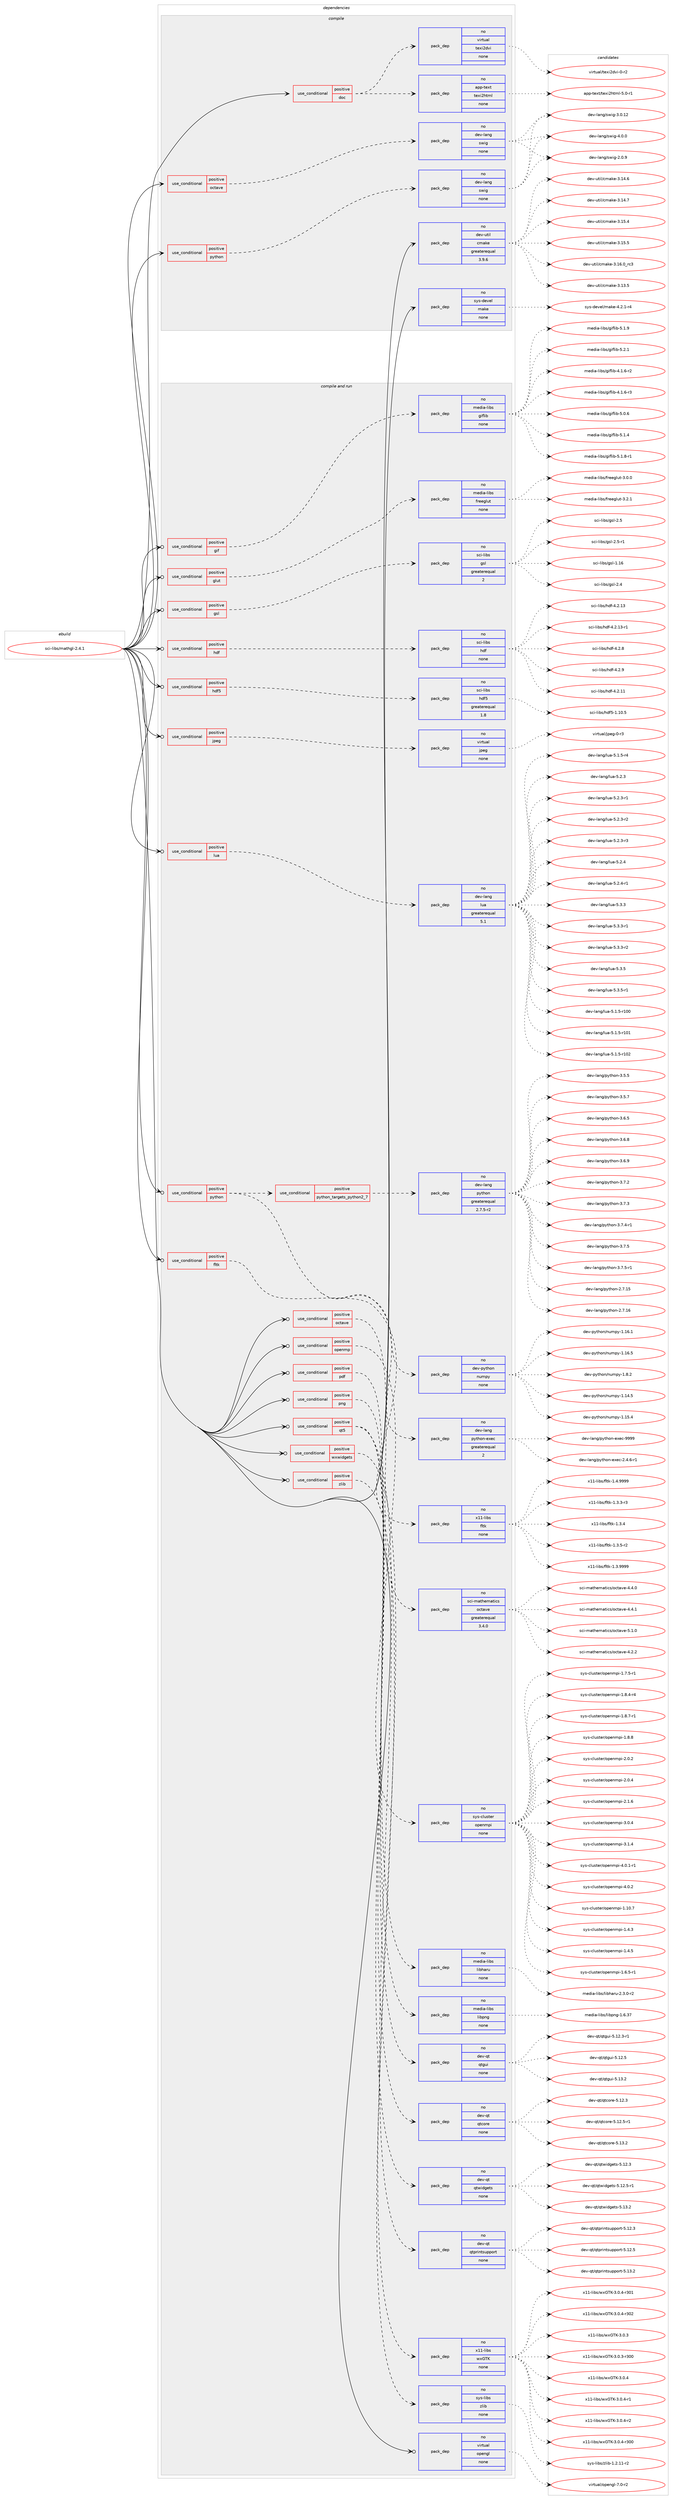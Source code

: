 digraph prolog {

# *************
# Graph options
# *************

newrank=true;
concentrate=true;
compound=true;
graph [rankdir=LR,fontname=Helvetica,fontsize=10,ranksep=1.5];#, ranksep=2.5, nodesep=0.2];
edge  [arrowhead=vee];
node  [fontname=Helvetica,fontsize=10];

# **********
# The ebuild
# **********

subgraph cluster_leftcol {
color=gray;
rank=same;
label=<<i>ebuild</i>>;
id [label="sci-libs/mathgl-2.4.1", color=red, width=4, href="../sci-libs/mathgl-2.4.1.svg"];
}

# ****************
# The dependencies
# ****************

subgraph cluster_midcol {
color=gray;
label=<<i>dependencies</i>>;
subgraph cluster_compile {
fillcolor="#eeeeee";
style=filled;
label=<<i>compile</i>>;
subgraph cond208447 {
dependency858446 [label=<<TABLE BORDER="0" CELLBORDER="1" CELLSPACING="0" CELLPADDING="4"><TR><TD ROWSPAN="3" CELLPADDING="10">use_conditional</TD></TR><TR><TD>positive</TD></TR><TR><TD>doc</TD></TR></TABLE>>, shape=none, color=red];
subgraph pack634822 {
dependency858447 [label=<<TABLE BORDER="0" CELLBORDER="1" CELLSPACING="0" CELLPADDING="4" WIDTH="220"><TR><TD ROWSPAN="6" CELLPADDING="30">pack_dep</TD></TR><TR><TD WIDTH="110">no</TD></TR><TR><TD>app-text</TD></TR><TR><TD>texi2html</TD></TR><TR><TD>none</TD></TR><TR><TD></TD></TR></TABLE>>, shape=none, color=blue];
}
dependency858446:e -> dependency858447:w [weight=20,style="dashed",arrowhead="vee"];
subgraph pack634823 {
dependency858448 [label=<<TABLE BORDER="0" CELLBORDER="1" CELLSPACING="0" CELLPADDING="4" WIDTH="220"><TR><TD ROWSPAN="6" CELLPADDING="30">pack_dep</TD></TR><TR><TD WIDTH="110">no</TD></TR><TR><TD>virtual</TD></TR><TR><TD>texi2dvi</TD></TR><TR><TD>none</TD></TR><TR><TD></TD></TR></TABLE>>, shape=none, color=blue];
}
dependency858446:e -> dependency858448:w [weight=20,style="dashed",arrowhead="vee"];
}
id:e -> dependency858446:w [weight=20,style="solid",arrowhead="vee"];
subgraph cond208448 {
dependency858449 [label=<<TABLE BORDER="0" CELLBORDER="1" CELLSPACING="0" CELLPADDING="4"><TR><TD ROWSPAN="3" CELLPADDING="10">use_conditional</TD></TR><TR><TD>positive</TD></TR><TR><TD>octave</TD></TR></TABLE>>, shape=none, color=red];
subgraph pack634824 {
dependency858450 [label=<<TABLE BORDER="0" CELLBORDER="1" CELLSPACING="0" CELLPADDING="4" WIDTH="220"><TR><TD ROWSPAN="6" CELLPADDING="30">pack_dep</TD></TR><TR><TD WIDTH="110">no</TD></TR><TR><TD>dev-lang</TD></TR><TR><TD>swig</TD></TR><TR><TD>none</TD></TR><TR><TD></TD></TR></TABLE>>, shape=none, color=blue];
}
dependency858449:e -> dependency858450:w [weight=20,style="dashed",arrowhead="vee"];
}
id:e -> dependency858449:w [weight=20,style="solid",arrowhead="vee"];
subgraph cond208449 {
dependency858451 [label=<<TABLE BORDER="0" CELLBORDER="1" CELLSPACING="0" CELLPADDING="4"><TR><TD ROWSPAN="3" CELLPADDING="10">use_conditional</TD></TR><TR><TD>positive</TD></TR><TR><TD>python</TD></TR></TABLE>>, shape=none, color=red];
subgraph pack634825 {
dependency858452 [label=<<TABLE BORDER="0" CELLBORDER="1" CELLSPACING="0" CELLPADDING="4" WIDTH="220"><TR><TD ROWSPAN="6" CELLPADDING="30">pack_dep</TD></TR><TR><TD WIDTH="110">no</TD></TR><TR><TD>dev-lang</TD></TR><TR><TD>swig</TD></TR><TR><TD>none</TD></TR><TR><TD></TD></TR></TABLE>>, shape=none, color=blue];
}
dependency858451:e -> dependency858452:w [weight=20,style="dashed",arrowhead="vee"];
}
id:e -> dependency858451:w [weight=20,style="solid",arrowhead="vee"];
subgraph pack634826 {
dependency858453 [label=<<TABLE BORDER="0" CELLBORDER="1" CELLSPACING="0" CELLPADDING="4" WIDTH="220"><TR><TD ROWSPAN="6" CELLPADDING="30">pack_dep</TD></TR><TR><TD WIDTH="110">no</TD></TR><TR><TD>dev-util</TD></TR><TR><TD>cmake</TD></TR><TR><TD>greaterequal</TD></TR><TR><TD>3.9.6</TD></TR></TABLE>>, shape=none, color=blue];
}
id:e -> dependency858453:w [weight=20,style="solid",arrowhead="vee"];
subgraph pack634827 {
dependency858454 [label=<<TABLE BORDER="0" CELLBORDER="1" CELLSPACING="0" CELLPADDING="4" WIDTH="220"><TR><TD ROWSPAN="6" CELLPADDING="30">pack_dep</TD></TR><TR><TD WIDTH="110">no</TD></TR><TR><TD>sys-devel</TD></TR><TR><TD>make</TD></TR><TR><TD>none</TD></TR><TR><TD></TD></TR></TABLE>>, shape=none, color=blue];
}
id:e -> dependency858454:w [weight=20,style="solid",arrowhead="vee"];
}
subgraph cluster_compileandrun {
fillcolor="#eeeeee";
style=filled;
label=<<i>compile and run</i>>;
subgraph cond208450 {
dependency858455 [label=<<TABLE BORDER="0" CELLBORDER="1" CELLSPACING="0" CELLPADDING="4"><TR><TD ROWSPAN="3" CELLPADDING="10">use_conditional</TD></TR><TR><TD>positive</TD></TR><TR><TD>fltk</TD></TR></TABLE>>, shape=none, color=red];
subgraph pack634828 {
dependency858456 [label=<<TABLE BORDER="0" CELLBORDER="1" CELLSPACING="0" CELLPADDING="4" WIDTH="220"><TR><TD ROWSPAN="6" CELLPADDING="30">pack_dep</TD></TR><TR><TD WIDTH="110">no</TD></TR><TR><TD>x11-libs</TD></TR><TR><TD>fltk</TD></TR><TR><TD>none</TD></TR><TR><TD></TD></TR></TABLE>>, shape=none, color=blue];
}
dependency858455:e -> dependency858456:w [weight=20,style="dashed",arrowhead="vee"];
}
id:e -> dependency858455:w [weight=20,style="solid",arrowhead="odotvee"];
subgraph cond208451 {
dependency858457 [label=<<TABLE BORDER="0" CELLBORDER="1" CELLSPACING="0" CELLPADDING="4"><TR><TD ROWSPAN="3" CELLPADDING="10">use_conditional</TD></TR><TR><TD>positive</TD></TR><TR><TD>gif</TD></TR></TABLE>>, shape=none, color=red];
subgraph pack634829 {
dependency858458 [label=<<TABLE BORDER="0" CELLBORDER="1" CELLSPACING="0" CELLPADDING="4" WIDTH="220"><TR><TD ROWSPAN="6" CELLPADDING="30">pack_dep</TD></TR><TR><TD WIDTH="110">no</TD></TR><TR><TD>media-libs</TD></TR><TR><TD>giflib</TD></TR><TR><TD>none</TD></TR><TR><TD></TD></TR></TABLE>>, shape=none, color=blue];
}
dependency858457:e -> dependency858458:w [weight=20,style="dashed",arrowhead="vee"];
}
id:e -> dependency858457:w [weight=20,style="solid",arrowhead="odotvee"];
subgraph cond208452 {
dependency858459 [label=<<TABLE BORDER="0" CELLBORDER="1" CELLSPACING="0" CELLPADDING="4"><TR><TD ROWSPAN="3" CELLPADDING="10">use_conditional</TD></TR><TR><TD>positive</TD></TR><TR><TD>glut</TD></TR></TABLE>>, shape=none, color=red];
subgraph pack634830 {
dependency858460 [label=<<TABLE BORDER="0" CELLBORDER="1" CELLSPACING="0" CELLPADDING="4" WIDTH="220"><TR><TD ROWSPAN="6" CELLPADDING="30">pack_dep</TD></TR><TR><TD WIDTH="110">no</TD></TR><TR><TD>media-libs</TD></TR><TR><TD>freeglut</TD></TR><TR><TD>none</TD></TR><TR><TD></TD></TR></TABLE>>, shape=none, color=blue];
}
dependency858459:e -> dependency858460:w [weight=20,style="dashed",arrowhead="vee"];
}
id:e -> dependency858459:w [weight=20,style="solid",arrowhead="odotvee"];
subgraph cond208453 {
dependency858461 [label=<<TABLE BORDER="0" CELLBORDER="1" CELLSPACING="0" CELLPADDING="4"><TR><TD ROWSPAN="3" CELLPADDING="10">use_conditional</TD></TR><TR><TD>positive</TD></TR><TR><TD>gsl</TD></TR></TABLE>>, shape=none, color=red];
subgraph pack634831 {
dependency858462 [label=<<TABLE BORDER="0" CELLBORDER="1" CELLSPACING="0" CELLPADDING="4" WIDTH="220"><TR><TD ROWSPAN="6" CELLPADDING="30">pack_dep</TD></TR><TR><TD WIDTH="110">no</TD></TR><TR><TD>sci-libs</TD></TR><TR><TD>gsl</TD></TR><TR><TD>greaterequal</TD></TR><TR><TD>2</TD></TR></TABLE>>, shape=none, color=blue];
}
dependency858461:e -> dependency858462:w [weight=20,style="dashed",arrowhead="vee"];
}
id:e -> dependency858461:w [weight=20,style="solid",arrowhead="odotvee"];
subgraph cond208454 {
dependency858463 [label=<<TABLE BORDER="0" CELLBORDER="1" CELLSPACING="0" CELLPADDING="4"><TR><TD ROWSPAN="3" CELLPADDING="10">use_conditional</TD></TR><TR><TD>positive</TD></TR><TR><TD>hdf</TD></TR></TABLE>>, shape=none, color=red];
subgraph pack634832 {
dependency858464 [label=<<TABLE BORDER="0" CELLBORDER="1" CELLSPACING="0" CELLPADDING="4" WIDTH="220"><TR><TD ROWSPAN="6" CELLPADDING="30">pack_dep</TD></TR><TR><TD WIDTH="110">no</TD></TR><TR><TD>sci-libs</TD></TR><TR><TD>hdf</TD></TR><TR><TD>none</TD></TR><TR><TD></TD></TR></TABLE>>, shape=none, color=blue];
}
dependency858463:e -> dependency858464:w [weight=20,style="dashed",arrowhead="vee"];
}
id:e -> dependency858463:w [weight=20,style="solid",arrowhead="odotvee"];
subgraph cond208455 {
dependency858465 [label=<<TABLE BORDER="0" CELLBORDER="1" CELLSPACING="0" CELLPADDING="4"><TR><TD ROWSPAN="3" CELLPADDING="10">use_conditional</TD></TR><TR><TD>positive</TD></TR><TR><TD>hdf5</TD></TR></TABLE>>, shape=none, color=red];
subgraph pack634833 {
dependency858466 [label=<<TABLE BORDER="0" CELLBORDER="1" CELLSPACING="0" CELLPADDING="4" WIDTH="220"><TR><TD ROWSPAN="6" CELLPADDING="30">pack_dep</TD></TR><TR><TD WIDTH="110">no</TD></TR><TR><TD>sci-libs</TD></TR><TR><TD>hdf5</TD></TR><TR><TD>greaterequal</TD></TR><TR><TD>1.8</TD></TR></TABLE>>, shape=none, color=blue];
}
dependency858465:e -> dependency858466:w [weight=20,style="dashed",arrowhead="vee"];
}
id:e -> dependency858465:w [weight=20,style="solid",arrowhead="odotvee"];
subgraph cond208456 {
dependency858467 [label=<<TABLE BORDER="0" CELLBORDER="1" CELLSPACING="0" CELLPADDING="4"><TR><TD ROWSPAN="3" CELLPADDING="10">use_conditional</TD></TR><TR><TD>positive</TD></TR><TR><TD>jpeg</TD></TR></TABLE>>, shape=none, color=red];
subgraph pack634834 {
dependency858468 [label=<<TABLE BORDER="0" CELLBORDER="1" CELLSPACING="0" CELLPADDING="4" WIDTH="220"><TR><TD ROWSPAN="6" CELLPADDING="30">pack_dep</TD></TR><TR><TD WIDTH="110">no</TD></TR><TR><TD>virtual</TD></TR><TR><TD>jpeg</TD></TR><TR><TD>none</TD></TR><TR><TD></TD></TR></TABLE>>, shape=none, color=blue];
}
dependency858467:e -> dependency858468:w [weight=20,style="dashed",arrowhead="vee"];
}
id:e -> dependency858467:w [weight=20,style="solid",arrowhead="odotvee"];
subgraph cond208457 {
dependency858469 [label=<<TABLE BORDER="0" CELLBORDER="1" CELLSPACING="0" CELLPADDING="4"><TR><TD ROWSPAN="3" CELLPADDING="10">use_conditional</TD></TR><TR><TD>positive</TD></TR><TR><TD>lua</TD></TR></TABLE>>, shape=none, color=red];
subgraph pack634835 {
dependency858470 [label=<<TABLE BORDER="0" CELLBORDER="1" CELLSPACING="0" CELLPADDING="4" WIDTH="220"><TR><TD ROWSPAN="6" CELLPADDING="30">pack_dep</TD></TR><TR><TD WIDTH="110">no</TD></TR><TR><TD>dev-lang</TD></TR><TR><TD>lua</TD></TR><TR><TD>greaterequal</TD></TR><TR><TD>5.1</TD></TR></TABLE>>, shape=none, color=blue];
}
dependency858469:e -> dependency858470:w [weight=20,style="dashed",arrowhead="vee"];
}
id:e -> dependency858469:w [weight=20,style="solid",arrowhead="odotvee"];
subgraph cond208458 {
dependency858471 [label=<<TABLE BORDER="0" CELLBORDER="1" CELLSPACING="0" CELLPADDING="4"><TR><TD ROWSPAN="3" CELLPADDING="10">use_conditional</TD></TR><TR><TD>positive</TD></TR><TR><TD>octave</TD></TR></TABLE>>, shape=none, color=red];
subgraph pack634836 {
dependency858472 [label=<<TABLE BORDER="0" CELLBORDER="1" CELLSPACING="0" CELLPADDING="4" WIDTH="220"><TR><TD ROWSPAN="6" CELLPADDING="30">pack_dep</TD></TR><TR><TD WIDTH="110">no</TD></TR><TR><TD>sci-mathematics</TD></TR><TR><TD>octave</TD></TR><TR><TD>greaterequal</TD></TR><TR><TD>3.4.0</TD></TR></TABLE>>, shape=none, color=blue];
}
dependency858471:e -> dependency858472:w [weight=20,style="dashed",arrowhead="vee"];
}
id:e -> dependency858471:w [weight=20,style="solid",arrowhead="odotvee"];
subgraph cond208459 {
dependency858473 [label=<<TABLE BORDER="0" CELLBORDER="1" CELLSPACING="0" CELLPADDING="4"><TR><TD ROWSPAN="3" CELLPADDING="10">use_conditional</TD></TR><TR><TD>positive</TD></TR><TR><TD>openmp</TD></TR></TABLE>>, shape=none, color=red];
subgraph pack634837 {
dependency858474 [label=<<TABLE BORDER="0" CELLBORDER="1" CELLSPACING="0" CELLPADDING="4" WIDTH="220"><TR><TD ROWSPAN="6" CELLPADDING="30">pack_dep</TD></TR><TR><TD WIDTH="110">no</TD></TR><TR><TD>sys-cluster</TD></TR><TR><TD>openmpi</TD></TR><TR><TD>none</TD></TR><TR><TD></TD></TR></TABLE>>, shape=none, color=blue];
}
dependency858473:e -> dependency858474:w [weight=20,style="dashed",arrowhead="vee"];
}
id:e -> dependency858473:w [weight=20,style="solid",arrowhead="odotvee"];
subgraph cond208460 {
dependency858475 [label=<<TABLE BORDER="0" CELLBORDER="1" CELLSPACING="0" CELLPADDING="4"><TR><TD ROWSPAN="3" CELLPADDING="10">use_conditional</TD></TR><TR><TD>positive</TD></TR><TR><TD>pdf</TD></TR></TABLE>>, shape=none, color=red];
subgraph pack634838 {
dependency858476 [label=<<TABLE BORDER="0" CELLBORDER="1" CELLSPACING="0" CELLPADDING="4" WIDTH="220"><TR><TD ROWSPAN="6" CELLPADDING="30">pack_dep</TD></TR><TR><TD WIDTH="110">no</TD></TR><TR><TD>media-libs</TD></TR><TR><TD>libharu</TD></TR><TR><TD>none</TD></TR><TR><TD></TD></TR></TABLE>>, shape=none, color=blue];
}
dependency858475:e -> dependency858476:w [weight=20,style="dashed",arrowhead="vee"];
}
id:e -> dependency858475:w [weight=20,style="solid",arrowhead="odotvee"];
subgraph cond208461 {
dependency858477 [label=<<TABLE BORDER="0" CELLBORDER="1" CELLSPACING="0" CELLPADDING="4"><TR><TD ROWSPAN="3" CELLPADDING="10">use_conditional</TD></TR><TR><TD>positive</TD></TR><TR><TD>png</TD></TR></TABLE>>, shape=none, color=red];
subgraph pack634839 {
dependency858478 [label=<<TABLE BORDER="0" CELLBORDER="1" CELLSPACING="0" CELLPADDING="4" WIDTH="220"><TR><TD ROWSPAN="6" CELLPADDING="30">pack_dep</TD></TR><TR><TD WIDTH="110">no</TD></TR><TR><TD>media-libs</TD></TR><TR><TD>libpng</TD></TR><TR><TD>none</TD></TR><TR><TD></TD></TR></TABLE>>, shape=none, color=blue];
}
dependency858477:e -> dependency858478:w [weight=20,style="dashed",arrowhead="vee"];
}
id:e -> dependency858477:w [weight=20,style="solid",arrowhead="odotvee"];
subgraph cond208462 {
dependency858479 [label=<<TABLE BORDER="0" CELLBORDER="1" CELLSPACING="0" CELLPADDING="4"><TR><TD ROWSPAN="3" CELLPADDING="10">use_conditional</TD></TR><TR><TD>positive</TD></TR><TR><TD>python</TD></TR></TABLE>>, shape=none, color=red];
subgraph pack634840 {
dependency858480 [label=<<TABLE BORDER="0" CELLBORDER="1" CELLSPACING="0" CELLPADDING="4" WIDTH="220"><TR><TD ROWSPAN="6" CELLPADDING="30">pack_dep</TD></TR><TR><TD WIDTH="110">no</TD></TR><TR><TD>dev-python</TD></TR><TR><TD>numpy</TD></TR><TR><TD>none</TD></TR><TR><TD></TD></TR></TABLE>>, shape=none, color=blue];
}
dependency858479:e -> dependency858480:w [weight=20,style="dashed",arrowhead="vee"];
subgraph cond208463 {
dependency858481 [label=<<TABLE BORDER="0" CELLBORDER="1" CELLSPACING="0" CELLPADDING="4"><TR><TD ROWSPAN="3" CELLPADDING="10">use_conditional</TD></TR><TR><TD>positive</TD></TR><TR><TD>python_targets_python2_7</TD></TR></TABLE>>, shape=none, color=red];
subgraph pack634841 {
dependency858482 [label=<<TABLE BORDER="0" CELLBORDER="1" CELLSPACING="0" CELLPADDING="4" WIDTH="220"><TR><TD ROWSPAN="6" CELLPADDING="30">pack_dep</TD></TR><TR><TD WIDTH="110">no</TD></TR><TR><TD>dev-lang</TD></TR><TR><TD>python</TD></TR><TR><TD>greaterequal</TD></TR><TR><TD>2.7.5-r2</TD></TR></TABLE>>, shape=none, color=blue];
}
dependency858481:e -> dependency858482:w [weight=20,style="dashed",arrowhead="vee"];
}
dependency858479:e -> dependency858481:w [weight=20,style="dashed",arrowhead="vee"];
subgraph pack634842 {
dependency858483 [label=<<TABLE BORDER="0" CELLBORDER="1" CELLSPACING="0" CELLPADDING="4" WIDTH="220"><TR><TD ROWSPAN="6" CELLPADDING="30">pack_dep</TD></TR><TR><TD WIDTH="110">no</TD></TR><TR><TD>dev-lang</TD></TR><TR><TD>python-exec</TD></TR><TR><TD>greaterequal</TD></TR><TR><TD>2</TD></TR></TABLE>>, shape=none, color=blue];
}
dependency858479:e -> dependency858483:w [weight=20,style="dashed",arrowhead="vee"];
}
id:e -> dependency858479:w [weight=20,style="solid",arrowhead="odotvee"];
subgraph cond208464 {
dependency858484 [label=<<TABLE BORDER="0" CELLBORDER="1" CELLSPACING="0" CELLPADDING="4"><TR><TD ROWSPAN="3" CELLPADDING="10">use_conditional</TD></TR><TR><TD>positive</TD></TR><TR><TD>qt5</TD></TR></TABLE>>, shape=none, color=red];
subgraph pack634843 {
dependency858485 [label=<<TABLE BORDER="0" CELLBORDER="1" CELLSPACING="0" CELLPADDING="4" WIDTH="220"><TR><TD ROWSPAN="6" CELLPADDING="30">pack_dep</TD></TR><TR><TD WIDTH="110">no</TD></TR><TR><TD>dev-qt</TD></TR><TR><TD>qtcore</TD></TR><TR><TD>none</TD></TR><TR><TD></TD></TR></TABLE>>, shape=none, color=blue];
}
dependency858484:e -> dependency858485:w [weight=20,style="dashed",arrowhead="vee"];
subgraph pack634844 {
dependency858486 [label=<<TABLE BORDER="0" CELLBORDER="1" CELLSPACING="0" CELLPADDING="4" WIDTH="220"><TR><TD ROWSPAN="6" CELLPADDING="30">pack_dep</TD></TR><TR><TD WIDTH="110">no</TD></TR><TR><TD>dev-qt</TD></TR><TR><TD>qtgui</TD></TR><TR><TD>none</TD></TR><TR><TD></TD></TR></TABLE>>, shape=none, color=blue];
}
dependency858484:e -> dependency858486:w [weight=20,style="dashed",arrowhead="vee"];
subgraph pack634845 {
dependency858487 [label=<<TABLE BORDER="0" CELLBORDER="1" CELLSPACING="0" CELLPADDING="4" WIDTH="220"><TR><TD ROWSPAN="6" CELLPADDING="30">pack_dep</TD></TR><TR><TD WIDTH="110">no</TD></TR><TR><TD>dev-qt</TD></TR><TR><TD>qtprintsupport</TD></TR><TR><TD>none</TD></TR><TR><TD></TD></TR></TABLE>>, shape=none, color=blue];
}
dependency858484:e -> dependency858487:w [weight=20,style="dashed",arrowhead="vee"];
subgraph pack634846 {
dependency858488 [label=<<TABLE BORDER="0" CELLBORDER="1" CELLSPACING="0" CELLPADDING="4" WIDTH="220"><TR><TD ROWSPAN="6" CELLPADDING="30">pack_dep</TD></TR><TR><TD WIDTH="110">no</TD></TR><TR><TD>dev-qt</TD></TR><TR><TD>qtwidgets</TD></TR><TR><TD>none</TD></TR><TR><TD></TD></TR></TABLE>>, shape=none, color=blue];
}
dependency858484:e -> dependency858488:w [weight=20,style="dashed",arrowhead="vee"];
}
id:e -> dependency858484:w [weight=20,style="solid",arrowhead="odotvee"];
subgraph cond208465 {
dependency858489 [label=<<TABLE BORDER="0" CELLBORDER="1" CELLSPACING="0" CELLPADDING="4"><TR><TD ROWSPAN="3" CELLPADDING="10">use_conditional</TD></TR><TR><TD>positive</TD></TR><TR><TD>wxwidgets</TD></TR></TABLE>>, shape=none, color=red];
subgraph pack634847 {
dependency858490 [label=<<TABLE BORDER="0" CELLBORDER="1" CELLSPACING="0" CELLPADDING="4" WIDTH="220"><TR><TD ROWSPAN="6" CELLPADDING="30">pack_dep</TD></TR><TR><TD WIDTH="110">no</TD></TR><TR><TD>x11-libs</TD></TR><TR><TD>wxGTK</TD></TR><TR><TD>none</TD></TR><TR><TD></TD></TR></TABLE>>, shape=none, color=blue];
}
dependency858489:e -> dependency858490:w [weight=20,style="dashed",arrowhead="vee"];
}
id:e -> dependency858489:w [weight=20,style="solid",arrowhead="odotvee"];
subgraph cond208466 {
dependency858491 [label=<<TABLE BORDER="0" CELLBORDER="1" CELLSPACING="0" CELLPADDING="4"><TR><TD ROWSPAN="3" CELLPADDING="10">use_conditional</TD></TR><TR><TD>positive</TD></TR><TR><TD>zlib</TD></TR></TABLE>>, shape=none, color=red];
subgraph pack634848 {
dependency858492 [label=<<TABLE BORDER="0" CELLBORDER="1" CELLSPACING="0" CELLPADDING="4" WIDTH="220"><TR><TD ROWSPAN="6" CELLPADDING="30">pack_dep</TD></TR><TR><TD WIDTH="110">no</TD></TR><TR><TD>sys-libs</TD></TR><TR><TD>zlib</TD></TR><TR><TD>none</TD></TR><TR><TD></TD></TR></TABLE>>, shape=none, color=blue];
}
dependency858491:e -> dependency858492:w [weight=20,style="dashed",arrowhead="vee"];
}
id:e -> dependency858491:w [weight=20,style="solid",arrowhead="odotvee"];
subgraph pack634849 {
dependency858493 [label=<<TABLE BORDER="0" CELLBORDER="1" CELLSPACING="0" CELLPADDING="4" WIDTH="220"><TR><TD ROWSPAN="6" CELLPADDING="30">pack_dep</TD></TR><TR><TD WIDTH="110">no</TD></TR><TR><TD>virtual</TD></TR><TR><TD>opengl</TD></TR><TR><TD>none</TD></TR><TR><TD></TD></TR></TABLE>>, shape=none, color=blue];
}
id:e -> dependency858493:w [weight=20,style="solid",arrowhead="odotvee"];
}
subgraph cluster_run {
fillcolor="#eeeeee";
style=filled;
label=<<i>run</i>>;
}
}

# **************
# The candidates
# **************

subgraph cluster_choices {
rank=same;
color=gray;
label=<<i>candidates</i>>;

subgraph choice634822 {
color=black;
nodesep=1;
choice97112112451161011201164711610112010550104116109108455346484511449 [label="app-text/texi2html-5.0-r1", color=red, width=4,href="../app-text/texi2html-5.0-r1.svg"];
dependency858447:e -> choice97112112451161011201164711610112010550104116109108455346484511449:w [style=dotted,weight="100"];
}
subgraph choice634823 {
color=black;
nodesep=1;
choice11810511411611797108471161011201055010011810545484511450 [label="virtual/texi2dvi-0-r2", color=red, width=4,href="../virtual/texi2dvi-0-r2.svg"];
dependency858448:e -> choice11810511411611797108471161011201055010011810545484511450:w [style=dotted,weight="100"];
}
subgraph choice634824 {
color=black;
nodesep=1;
choice100101118451089711010347115119105103455046484657 [label="dev-lang/swig-2.0.9", color=red, width=4,href="../dev-lang/swig-2.0.9.svg"];
choice10010111845108971101034711511910510345514648464950 [label="dev-lang/swig-3.0.12", color=red, width=4,href="../dev-lang/swig-3.0.12.svg"];
choice100101118451089711010347115119105103455246484648 [label="dev-lang/swig-4.0.0", color=red, width=4,href="../dev-lang/swig-4.0.0.svg"];
dependency858450:e -> choice100101118451089711010347115119105103455046484657:w [style=dotted,weight="100"];
dependency858450:e -> choice10010111845108971101034711511910510345514648464950:w [style=dotted,weight="100"];
dependency858450:e -> choice100101118451089711010347115119105103455246484648:w [style=dotted,weight="100"];
}
subgraph choice634825 {
color=black;
nodesep=1;
choice100101118451089711010347115119105103455046484657 [label="dev-lang/swig-2.0.9", color=red, width=4,href="../dev-lang/swig-2.0.9.svg"];
choice10010111845108971101034711511910510345514648464950 [label="dev-lang/swig-3.0.12", color=red, width=4,href="../dev-lang/swig-3.0.12.svg"];
choice100101118451089711010347115119105103455246484648 [label="dev-lang/swig-4.0.0", color=red, width=4,href="../dev-lang/swig-4.0.0.svg"];
dependency858452:e -> choice100101118451089711010347115119105103455046484657:w [style=dotted,weight="100"];
dependency858452:e -> choice10010111845108971101034711511910510345514648464950:w [style=dotted,weight="100"];
dependency858452:e -> choice100101118451089711010347115119105103455246484648:w [style=dotted,weight="100"];
}
subgraph choice634826 {
color=black;
nodesep=1;
choice1001011184511711610510847991099710710145514649514653 [label="dev-util/cmake-3.13.5", color=red, width=4,href="../dev-util/cmake-3.13.5.svg"];
choice1001011184511711610510847991099710710145514649524654 [label="dev-util/cmake-3.14.6", color=red, width=4,href="../dev-util/cmake-3.14.6.svg"];
choice1001011184511711610510847991099710710145514649524655 [label="dev-util/cmake-3.14.7", color=red, width=4,href="../dev-util/cmake-3.14.7.svg"];
choice1001011184511711610510847991099710710145514649534652 [label="dev-util/cmake-3.15.4", color=red, width=4,href="../dev-util/cmake-3.15.4.svg"];
choice1001011184511711610510847991099710710145514649534653 [label="dev-util/cmake-3.15.5", color=red, width=4,href="../dev-util/cmake-3.15.5.svg"];
choice1001011184511711610510847991099710710145514649544648951149951 [label="dev-util/cmake-3.16.0_rc3", color=red, width=4,href="../dev-util/cmake-3.16.0_rc3.svg"];
dependency858453:e -> choice1001011184511711610510847991099710710145514649514653:w [style=dotted,weight="100"];
dependency858453:e -> choice1001011184511711610510847991099710710145514649524654:w [style=dotted,weight="100"];
dependency858453:e -> choice1001011184511711610510847991099710710145514649524655:w [style=dotted,weight="100"];
dependency858453:e -> choice1001011184511711610510847991099710710145514649534652:w [style=dotted,weight="100"];
dependency858453:e -> choice1001011184511711610510847991099710710145514649534653:w [style=dotted,weight="100"];
dependency858453:e -> choice1001011184511711610510847991099710710145514649544648951149951:w [style=dotted,weight="100"];
}
subgraph choice634827 {
color=black;
nodesep=1;
choice1151211154510010111810110847109971071014552465046494511452 [label="sys-devel/make-4.2.1-r4", color=red, width=4,href="../sys-devel/make-4.2.1-r4.svg"];
dependency858454:e -> choice1151211154510010111810110847109971071014552465046494511452:w [style=dotted,weight="100"];
}
subgraph choice634828 {
color=black;
nodesep=1;
choice12049494510810598115471021081161074549465146514511451 [label="x11-libs/fltk-1.3.3-r3", color=red, width=4,href="../x11-libs/fltk-1.3.3-r3.svg"];
choice1204949451081059811547102108116107454946514652 [label="x11-libs/fltk-1.3.4", color=red, width=4,href="../x11-libs/fltk-1.3.4.svg"];
choice12049494510810598115471021081161074549465146534511450 [label="x11-libs/fltk-1.3.5-r2", color=red, width=4,href="../x11-libs/fltk-1.3.5-r2.svg"];
choice1204949451081059811547102108116107454946514657575757 [label="x11-libs/fltk-1.3.9999", color=red, width=4,href="../x11-libs/fltk-1.3.9999.svg"];
choice1204949451081059811547102108116107454946524657575757 [label="x11-libs/fltk-1.4.9999", color=red, width=4,href="../x11-libs/fltk-1.4.9999.svg"];
dependency858456:e -> choice12049494510810598115471021081161074549465146514511451:w [style=dotted,weight="100"];
dependency858456:e -> choice1204949451081059811547102108116107454946514652:w [style=dotted,weight="100"];
dependency858456:e -> choice12049494510810598115471021081161074549465146534511450:w [style=dotted,weight="100"];
dependency858456:e -> choice1204949451081059811547102108116107454946514657575757:w [style=dotted,weight="100"];
dependency858456:e -> choice1204949451081059811547102108116107454946524657575757:w [style=dotted,weight="100"];
}
subgraph choice634829 {
color=black;
nodesep=1;
choice10910110010597451081059811547103105102108105984552464946544511450 [label="media-libs/giflib-4.1.6-r2", color=red, width=4,href="../media-libs/giflib-4.1.6-r2.svg"];
choice10910110010597451081059811547103105102108105984552464946544511451 [label="media-libs/giflib-4.1.6-r3", color=red, width=4,href="../media-libs/giflib-4.1.6-r3.svg"];
choice1091011001059745108105981154710310510210810598455346484654 [label="media-libs/giflib-5.0.6", color=red, width=4,href="../media-libs/giflib-5.0.6.svg"];
choice1091011001059745108105981154710310510210810598455346494652 [label="media-libs/giflib-5.1.4", color=red, width=4,href="../media-libs/giflib-5.1.4.svg"];
choice10910110010597451081059811547103105102108105984553464946564511449 [label="media-libs/giflib-5.1.8-r1", color=red, width=4,href="../media-libs/giflib-5.1.8-r1.svg"];
choice1091011001059745108105981154710310510210810598455346494657 [label="media-libs/giflib-5.1.9", color=red, width=4,href="../media-libs/giflib-5.1.9.svg"];
choice1091011001059745108105981154710310510210810598455346504649 [label="media-libs/giflib-5.2.1", color=red, width=4,href="../media-libs/giflib-5.2.1.svg"];
dependency858458:e -> choice10910110010597451081059811547103105102108105984552464946544511450:w [style=dotted,weight="100"];
dependency858458:e -> choice10910110010597451081059811547103105102108105984552464946544511451:w [style=dotted,weight="100"];
dependency858458:e -> choice1091011001059745108105981154710310510210810598455346484654:w [style=dotted,weight="100"];
dependency858458:e -> choice1091011001059745108105981154710310510210810598455346494652:w [style=dotted,weight="100"];
dependency858458:e -> choice10910110010597451081059811547103105102108105984553464946564511449:w [style=dotted,weight="100"];
dependency858458:e -> choice1091011001059745108105981154710310510210810598455346494657:w [style=dotted,weight="100"];
dependency858458:e -> choice1091011001059745108105981154710310510210810598455346504649:w [style=dotted,weight="100"];
}
subgraph choice634830 {
color=black;
nodesep=1;
choice10910110010597451081059811547102114101101103108117116455146484648 [label="media-libs/freeglut-3.0.0", color=red, width=4,href="../media-libs/freeglut-3.0.0.svg"];
choice10910110010597451081059811547102114101101103108117116455146504649 [label="media-libs/freeglut-3.2.1", color=red, width=4,href="../media-libs/freeglut-3.2.1.svg"];
dependency858460:e -> choice10910110010597451081059811547102114101101103108117116455146484648:w [style=dotted,weight="100"];
dependency858460:e -> choice10910110010597451081059811547102114101101103108117116455146504649:w [style=dotted,weight="100"];
}
subgraph choice634831 {
color=black;
nodesep=1;
choice115991054510810598115471031151084549464954 [label="sci-libs/gsl-1.16", color=red, width=4,href="../sci-libs/gsl-1.16.svg"];
choice1159910545108105981154710311510845504652 [label="sci-libs/gsl-2.4", color=red, width=4,href="../sci-libs/gsl-2.4.svg"];
choice1159910545108105981154710311510845504653 [label="sci-libs/gsl-2.5", color=red, width=4,href="../sci-libs/gsl-2.5.svg"];
choice11599105451081059811547103115108455046534511449 [label="sci-libs/gsl-2.5-r1", color=red, width=4,href="../sci-libs/gsl-2.5-r1.svg"];
dependency858462:e -> choice115991054510810598115471031151084549464954:w [style=dotted,weight="100"];
dependency858462:e -> choice1159910545108105981154710311510845504652:w [style=dotted,weight="100"];
dependency858462:e -> choice1159910545108105981154710311510845504653:w [style=dotted,weight="100"];
dependency858462:e -> choice11599105451081059811547103115108455046534511449:w [style=dotted,weight="100"];
}
subgraph choice634832 {
color=black;
nodesep=1;
choice1159910545108105981154710410010245524650464949 [label="sci-libs/hdf-4.2.11", color=red, width=4,href="../sci-libs/hdf-4.2.11.svg"];
choice1159910545108105981154710410010245524650464951 [label="sci-libs/hdf-4.2.13", color=red, width=4,href="../sci-libs/hdf-4.2.13.svg"];
choice11599105451081059811547104100102455246504649514511449 [label="sci-libs/hdf-4.2.13-r1", color=red, width=4,href="../sci-libs/hdf-4.2.13-r1.svg"];
choice11599105451081059811547104100102455246504656 [label="sci-libs/hdf-4.2.8", color=red, width=4,href="../sci-libs/hdf-4.2.8.svg"];
choice11599105451081059811547104100102455246504657 [label="sci-libs/hdf-4.2.9", color=red, width=4,href="../sci-libs/hdf-4.2.9.svg"];
dependency858464:e -> choice1159910545108105981154710410010245524650464949:w [style=dotted,weight="100"];
dependency858464:e -> choice1159910545108105981154710410010245524650464951:w [style=dotted,weight="100"];
dependency858464:e -> choice11599105451081059811547104100102455246504649514511449:w [style=dotted,weight="100"];
dependency858464:e -> choice11599105451081059811547104100102455246504656:w [style=dotted,weight="100"];
dependency858464:e -> choice11599105451081059811547104100102455246504657:w [style=dotted,weight="100"];
}
subgraph choice634833 {
color=black;
nodesep=1;
choice115991054510810598115471041001025345494649484653 [label="sci-libs/hdf5-1.10.5", color=red, width=4,href="../sci-libs/hdf5-1.10.5.svg"];
dependency858466:e -> choice115991054510810598115471041001025345494649484653:w [style=dotted,weight="100"];
}
subgraph choice634834 {
color=black;
nodesep=1;
choice118105114116117971084710611210110345484511451 [label="virtual/jpeg-0-r3", color=red, width=4,href="../virtual/jpeg-0-r3.svg"];
dependency858468:e -> choice118105114116117971084710611210110345484511451:w [style=dotted,weight="100"];
}
subgraph choice634835 {
color=black;
nodesep=1;
choice1001011184510897110103471081179745534649465345114494848 [label="dev-lang/lua-5.1.5-r100", color=red, width=4,href="../dev-lang/lua-5.1.5-r100.svg"];
choice1001011184510897110103471081179745534649465345114494849 [label="dev-lang/lua-5.1.5-r101", color=red, width=4,href="../dev-lang/lua-5.1.5-r101.svg"];
choice1001011184510897110103471081179745534649465345114494850 [label="dev-lang/lua-5.1.5-r102", color=red, width=4,href="../dev-lang/lua-5.1.5-r102.svg"];
choice100101118451089711010347108117974553464946534511452 [label="dev-lang/lua-5.1.5-r4", color=red, width=4,href="../dev-lang/lua-5.1.5-r4.svg"];
choice10010111845108971101034710811797455346504651 [label="dev-lang/lua-5.2.3", color=red, width=4,href="../dev-lang/lua-5.2.3.svg"];
choice100101118451089711010347108117974553465046514511449 [label="dev-lang/lua-5.2.3-r1", color=red, width=4,href="../dev-lang/lua-5.2.3-r1.svg"];
choice100101118451089711010347108117974553465046514511450 [label="dev-lang/lua-5.2.3-r2", color=red, width=4,href="../dev-lang/lua-5.2.3-r2.svg"];
choice100101118451089711010347108117974553465046514511451 [label="dev-lang/lua-5.2.3-r3", color=red, width=4,href="../dev-lang/lua-5.2.3-r3.svg"];
choice10010111845108971101034710811797455346504652 [label="dev-lang/lua-5.2.4", color=red, width=4,href="../dev-lang/lua-5.2.4.svg"];
choice100101118451089711010347108117974553465046524511449 [label="dev-lang/lua-5.2.4-r1", color=red, width=4,href="../dev-lang/lua-5.2.4-r1.svg"];
choice10010111845108971101034710811797455346514651 [label="dev-lang/lua-5.3.3", color=red, width=4,href="../dev-lang/lua-5.3.3.svg"];
choice100101118451089711010347108117974553465146514511449 [label="dev-lang/lua-5.3.3-r1", color=red, width=4,href="../dev-lang/lua-5.3.3-r1.svg"];
choice100101118451089711010347108117974553465146514511450 [label="dev-lang/lua-5.3.3-r2", color=red, width=4,href="../dev-lang/lua-5.3.3-r2.svg"];
choice10010111845108971101034710811797455346514653 [label="dev-lang/lua-5.3.5", color=red, width=4,href="../dev-lang/lua-5.3.5.svg"];
choice100101118451089711010347108117974553465146534511449 [label="dev-lang/lua-5.3.5-r1", color=red, width=4,href="../dev-lang/lua-5.3.5-r1.svg"];
dependency858470:e -> choice1001011184510897110103471081179745534649465345114494848:w [style=dotted,weight="100"];
dependency858470:e -> choice1001011184510897110103471081179745534649465345114494849:w [style=dotted,weight="100"];
dependency858470:e -> choice1001011184510897110103471081179745534649465345114494850:w [style=dotted,weight="100"];
dependency858470:e -> choice100101118451089711010347108117974553464946534511452:w [style=dotted,weight="100"];
dependency858470:e -> choice10010111845108971101034710811797455346504651:w [style=dotted,weight="100"];
dependency858470:e -> choice100101118451089711010347108117974553465046514511449:w [style=dotted,weight="100"];
dependency858470:e -> choice100101118451089711010347108117974553465046514511450:w [style=dotted,weight="100"];
dependency858470:e -> choice100101118451089711010347108117974553465046514511451:w [style=dotted,weight="100"];
dependency858470:e -> choice10010111845108971101034710811797455346504652:w [style=dotted,weight="100"];
dependency858470:e -> choice100101118451089711010347108117974553465046524511449:w [style=dotted,weight="100"];
dependency858470:e -> choice10010111845108971101034710811797455346514651:w [style=dotted,weight="100"];
dependency858470:e -> choice100101118451089711010347108117974553465146514511449:w [style=dotted,weight="100"];
dependency858470:e -> choice100101118451089711010347108117974553465146514511450:w [style=dotted,weight="100"];
dependency858470:e -> choice10010111845108971101034710811797455346514653:w [style=dotted,weight="100"];
dependency858470:e -> choice100101118451089711010347108117974553465146534511449:w [style=dotted,weight="100"];
}
subgraph choice634836 {
color=black;
nodesep=1;
choice1159910545109971161041011099711610599115471119911697118101455246504650 [label="sci-mathematics/octave-4.2.2", color=red, width=4,href="../sci-mathematics/octave-4.2.2.svg"];
choice1159910545109971161041011099711610599115471119911697118101455246524648 [label="sci-mathematics/octave-4.4.0", color=red, width=4,href="../sci-mathematics/octave-4.4.0.svg"];
choice1159910545109971161041011099711610599115471119911697118101455246524649 [label="sci-mathematics/octave-4.4.1", color=red, width=4,href="../sci-mathematics/octave-4.4.1.svg"];
choice1159910545109971161041011099711610599115471119911697118101455346494648 [label="sci-mathematics/octave-5.1.0", color=red, width=4,href="../sci-mathematics/octave-5.1.0.svg"];
dependency858472:e -> choice1159910545109971161041011099711610599115471119911697118101455246504650:w [style=dotted,weight="100"];
dependency858472:e -> choice1159910545109971161041011099711610599115471119911697118101455246524648:w [style=dotted,weight="100"];
dependency858472:e -> choice1159910545109971161041011099711610599115471119911697118101455246524649:w [style=dotted,weight="100"];
dependency858472:e -> choice1159910545109971161041011099711610599115471119911697118101455346494648:w [style=dotted,weight="100"];
}
subgraph choice634837 {
color=black;
nodesep=1;
choice11512111545991081171151161011144711111210111010911210545494649484655 [label="sys-cluster/openmpi-1.10.7", color=red, width=4,href="../sys-cluster/openmpi-1.10.7.svg"];
choice115121115459910811711511610111447111112101110109112105454946524651 [label="sys-cluster/openmpi-1.4.3", color=red, width=4,href="../sys-cluster/openmpi-1.4.3.svg"];
choice115121115459910811711511610111447111112101110109112105454946524653 [label="sys-cluster/openmpi-1.4.5", color=red, width=4,href="../sys-cluster/openmpi-1.4.5.svg"];
choice1151211154599108117115116101114471111121011101091121054549465446534511449 [label="sys-cluster/openmpi-1.6.5-r1", color=red, width=4,href="../sys-cluster/openmpi-1.6.5-r1.svg"];
choice1151211154599108117115116101114471111121011101091121054549465546534511449 [label="sys-cluster/openmpi-1.7.5-r1", color=red, width=4,href="../sys-cluster/openmpi-1.7.5-r1.svg"];
choice1151211154599108117115116101114471111121011101091121054549465646524511452 [label="sys-cluster/openmpi-1.8.4-r4", color=red, width=4,href="../sys-cluster/openmpi-1.8.4-r4.svg"];
choice1151211154599108117115116101114471111121011101091121054549465646554511449 [label="sys-cluster/openmpi-1.8.7-r1", color=red, width=4,href="../sys-cluster/openmpi-1.8.7-r1.svg"];
choice115121115459910811711511610111447111112101110109112105454946564656 [label="sys-cluster/openmpi-1.8.8", color=red, width=4,href="../sys-cluster/openmpi-1.8.8.svg"];
choice115121115459910811711511610111447111112101110109112105455046484650 [label="sys-cluster/openmpi-2.0.2", color=red, width=4,href="../sys-cluster/openmpi-2.0.2.svg"];
choice115121115459910811711511610111447111112101110109112105455046484652 [label="sys-cluster/openmpi-2.0.4", color=red, width=4,href="../sys-cluster/openmpi-2.0.4.svg"];
choice115121115459910811711511610111447111112101110109112105455046494654 [label="sys-cluster/openmpi-2.1.6", color=red, width=4,href="../sys-cluster/openmpi-2.1.6.svg"];
choice115121115459910811711511610111447111112101110109112105455146484652 [label="sys-cluster/openmpi-3.0.4", color=red, width=4,href="../sys-cluster/openmpi-3.0.4.svg"];
choice115121115459910811711511610111447111112101110109112105455146494652 [label="sys-cluster/openmpi-3.1.4", color=red, width=4,href="../sys-cluster/openmpi-3.1.4.svg"];
choice1151211154599108117115116101114471111121011101091121054552464846494511449 [label="sys-cluster/openmpi-4.0.1-r1", color=red, width=4,href="../sys-cluster/openmpi-4.0.1-r1.svg"];
choice115121115459910811711511610111447111112101110109112105455246484650 [label="sys-cluster/openmpi-4.0.2", color=red, width=4,href="../sys-cluster/openmpi-4.0.2.svg"];
dependency858474:e -> choice11512111545991081171151161011144711111210111010911210545494649484655:w [style=dotted,weight="100"];
dependency858474:e -> choice115121115459910811711511610111447111112101110109112105454946524651:w [style=dotted,weight="100"];
dependency858474:e -> choice115121115459910811711511610111447111112101110109112105454946524653:w [style=dotted,weight="100"];
dependency858474:e -> choice1151211154599108117115116101114471111121011101091121054549465446534511449:w [style=dotted,weight="100"];
dependency858474:e -> choice1151211154599108117115116101114471111121011101091121054549465546534511449:w [style=dotted,weight="100"];
dependency858474:e -> choice1151211154599108117115116101114471111121011101091121054549465646524511452:w [style=dotted,weight="100"];
dependency858474:e -> choice1151211154599108117115116101114471111121011101091121054549465646554511449:w [style=dotted,weight="100"];
dependency858474:e -> choice115121115459910811711511610111447111112101110109112105454946564656:w [style=dotted,weight="100"];
dependency858474:e -> choice115121115459910811711511610111447111112101110109112105455046484650:w [style=dotted,weight="100"];
dependency858474:e -> choice115121115459910811711511610111447111112101110109112105455046484652:w [style=dotted,weight="100"];
dependency858474:e -> choice115121115459910811711511610111447111112101110109112105455046494654:w [style=dotted,weight="100"];
dependency858474:e -> choice115121115459910811711511610111447111112101110109112105455146484652:w [style=dotted,weight="100"];
dependency858474:e -> choice115121115459910811711511610111447111112101110109112105455146494652:w [style=dotted,weight="100"];
dependency858474:e -> choice1151211154599108117115116101114471111121011101091121054552464846494511449:w [style=dotted,weight="100"];
dependency858474:e -> choice115121115459910811711511610111447111112101110109112105455246484650:w [style=dotted,weight="100"];
}
subgraph choice634838 {
color=black;
nodesep=1;
choice1091011001059745108105981154710810598104971141174550465146484511450 [label="media-libs/libharu-2.3.0-r2", color=red, width=4,href="../media-libs/libharu-2.3.0-r2.svg"];
dependency858476:e -> choice1091011001059745108105981154710810598104971141174550465146484511450:w [style=dotted,weight="100"];
}
subgraph choice634839 {
color=black;
nodesep=1;
choice109101100105974510810598115471081059811211010345494654465155 [label="media-libs/libpng-1.6.37", color=red, width=4,href="../media-libs/libpng-1.6.37.svg"];
dependency858478:e -> choice109101100105974510810598115471081059811211010345494654465155:w [style=dotted,weight="100"];
}
subgraph choice634840 {
color=black;
nodesep=1;
choice100101118451121211161041111104711011710911212145494649524653 [label="dev-python/numpy-1.14.5", color=red, width=4,href="../dev-python/numpy-1.14.5.svg"];
choice100101118451121211161041111104711011710911212145494649534652 [label="dev-python/numpy-1.15.4", color=red, width=4,href="../dev-python/numpy-1.15.4.svg"];
choice100101118451121211161041111104711011710911212145494649544649 [label="dev-python/numpy-1.16.1", color=red, width=4,href="../dev-python/numpy-1.16.1.svg"];
choice100101118451121211161041111104711011710911212145494649544653 [label="dev-python/numpy-1.16.5", color=red, width=4,href="../dev-python/numpy-1.16.5.svg"];
choice1001011184511212111610411111047110117109112121454946564650 [label="dev-python/numpy-1.8.2", color=red, width=4,href="../dev-python/numpy-1.8.2.svg"];
dependency858480:e -> choice100101118451121211161041111104711011710911212145494649524653:w [style=dotted,weight="100"];
dependency858480:e -> choice100101118451121211161041111104711011710911212145494649534652:w [style=dotted,weight="100"];
dependency858480:e -> choice100101118451121211161041111104711011710911212145494649544649:w [style=dotted,weight="100"];
dependency858480:e -> choice100101118451121211161041111104711011710911212145494649544653:w [style=dotted,weight="100"];
dependency858480:e -> choice1001011184511212111610411111047110117109112121454946564650:w [style=dotted,weight="100"];
}
subgraph choice634841 {
color=black;
nodesep=1;
choice10010111845108971101034711212111610411111045504655464953 [label="dev-lang/python-2.7.15", color=red, width=4,href="../dev-lang/python-2.7.15.svg"];
choice10010111845108971101034711212111610411111045504655464954 [label="dev-lang/python-2.7.16", color=red, width=4,href="../dev-lang/python-2.7.16.svg"];
choice100101118451089711010347112121116104111110455146534653 [label="dev-lang/python-3.5.5", color=red, width=4,href="../dev-lang/python-3.5.5.svg"];
choice100101118451089711010347112121116104111110455146534655 [label="dev-lang/python-3.5.7", color=red, width=4,href="../dev-lang/python-3.5.7.svg"];
choice100101118451089711010347112121116104111110455146544653 [label="dev-lang/python-3.6.5", color=red, width=4,href="../dev-lang/python-3.6.5.svg"];
choice100101118451089711010347112121116104111110455146544656 [label="dev-lang/python-3.6.8", color=red, width=4,href="../dev-lang/python-3.6.8.svg"];
choice100101118451089711010347112121116104111110455146544657 [label="dev-lang/python-3.6.9", color=red, width=4,href="../dev-lang/python-3.6.9.svg"];
choice100101118451089711010347112121116104111110455146554650 [label="dev-lang/python-3.7.2", color=red, width=4,href="../dev-lang/python-3.7.2.svg"];
choice100101118451089711010347112121116104111110455146554651 [label="dev-lang/python-3.7.3", color=red, width=4,href="../dev-lang/python-3.7.3.svg"];
choice1001011184510897110103471121211161041111104551465546524511449 [label="dev-lang/python-3.7.4-r1", color=red, width=4,href="../dev-lang/python-3.7.4-r1.svg"];
choice100101118451089711010347112121116104111110455146554653 [label="dev-lang/python-3.7.5", color=red, width=4,href="../dev-lang/python-3.7.5.svg"];
choice1001011184510897110103471121211161041111104551465546534511449 [label="dev-lang/python-3.7.5-r1", color=red, width=4,href="../dev-lang/python-3.7.5-r1.svg"];
dependency858482:e -> choice10010111845108971101034711212111610411111045504655464953:w [style=dotted,weight="100"];
dependency858482:e -> choice10010111845108971101034711212111610411111045504655464954:w [style=dotted,weight="100"];
dependency858482:e -> choice100101118451089711010347112121116104111110455146534653:w [style=dotted,weight="100"];
dependency858482:e -> choice100101118451089711010347112121116104111110455146534655:w [style=dotted,weight="100"];
dependency858482:e -> choice100101118451089711010347112121116104111110455146544653:w [style=dotted,weight="100"];
dependency858482:e -> choice100101118451089711010347112121116104111110455146544656:w [style=dotted,weight="100"];
dependency858482:e -> choice100101118451089711010347112121116104111110455146544657:w [style=dotted,weight="100"];
dependency858482:e -> choice100101118451089711010347112121116104111110455146554650:w [style=dotted,weight="100"];
dependency858482:e -> choice100101118451089711010347112121116104111110455146554651:w [style=dotted,weight="100"];
dependency858482:e -> choice1001011184510897110103471121211161041111104551465546524511449:w [style=dotted,weight="100"];
dependency858482:e -> choice100101118451089711010347112121116104111110455146554653:w [style=dotted,weight="100"];
dependency858482:e -> choice1001011184510897110103471121211161041111104551465546534511449:w [style=dotted,weight="100"];
}
subgraph choice634842 {
color=black;
nodesep=1;
choice10010111845108971101034711212111610411111045101120101994550465246544511449 [label="dev-lang/python-exec-2.4.6-r1", color=red, width=4,href="../dev-lang/python-exec-2.4.6-r1.svg"];
choice10010111845108971101034711212111610411111045101120101994557575757 [label="dev-lang/python-exec-9999", color=red, width=4,href="../dev-lang/python-exec-9999.svg"];
dependency858483:e -> choice10010111845108971101034711212111610411111045101120101994550465246544511449:w [style=dotted,weight="100"];
dependency858483:e -> choice10010111845108971101034711212111610411111045101120101994557575757:w [style=dotted,weight="100"];
}
subgraph choice634843 {
color=black;
nodesep=1;
choice10010111845113116471131169911111410145534649504651 [label="dev-qt/qtcore-5.12.3", color=red, width=4,href="../dev-qt/qtcore-5.12.3.svg"];
choice100101118451131164711311699111114101455346495046534511449 [label="dev-qt/qtcore-5.12.5-r1", color=red, width=4,href="../dev-qt/qtcore-5.12.5-r1.svg"];
choice10010111845113116471131169911111410145534649514650 [label="dev-qt/qtcore-5.13.2", color=red, width=4,href="../dev-qt/qtcore-5.13.2.svg"];
dependency858485:e -> choice10010111845113116471131169911111410145534649504651:w [style=dotted,weight="100"];
dependency858485:e -> choice100101118451131164711311699111114101455346495046534511449:w [style=dotted,weight="100"];
dependency858485:e -> choice10010111845113116471131169911111410145534649514650:w [style=dotted,weight="100"];
}
subgraph choice634844 {
color=black;
nodesep=1;
choice1001011184511311647113116103117105455346495046514511449 [label="dev-qt/qtgui-5.12.3-r1", color=red, width=4,href="../dev-qt/qtgui-5.12.3-r1.svg"];
choice100101118451131164711311610311710545534649504653 [label="dev-qt/qtgui-5.12.5", color=red, width=4,href="../dev-qt/qtgui-5.12.5.svg"];
choice100101118451131164711311610311710545534649514650 [label="dev-qt/qtgui-5.13.2", color=red, width=4,href="../dev-qt/qtgui-5.13.2.svg"];
dependency858486:e -> choice1001011184511311647113116103117105455346495046514511449:w [style=dotted,weight="100"];
dependency858486:e -> choice100101118451131164711311610311710545534649504653:w [style=dotted,weight="100"];
dependency858486:e -> choice100101118451131164711311610311710545534649514650:w [style=dotted,weight="100"];
}
subgraph choice634845 {
color=black;
nodesep=1;
choice100101118451131164711311611211410511011611511711211211111411645534649504651 [label="dev-qt/qtprintsupport-5.12.3", color=red, width=4,href="../dev-qt/qtprintsupport-5.12.3.svg"];
choice100101118451131164711311611211410511011611511711211211111411645534649504653 [label="dev-qt/qtprintsupport-5.12.5", color=red, width=4,href="../dev-qt/qtprintsupport-5.12.5.svg"];
choice100101118451131164711311611211410511011611511711211211111411645534649514650 [label="dev-qt/qtprintsupport-5.13.2", color=red, width=4,href="../dev-qt/qtprintsupport-5.13.2.svg"];
dependency858487:e -> choice100101118451131164711311611211410511011611511711211211111411645534649504651:w [style=dotted,weight="100"];
dependency858487:e -> choice100101118451131164711311611211410511011611511711211211111411645534649504653:w [style=dotted,weight="100"];
dependency858487:e -> choice100101118451131164711311611211410511011611511711211211111411645534649514650:w [style=dotted,weight="100"];
}
subgraph choice634846 {
color=black;
nodesep=1;
choice100101118451131164711311611910510010310111611545534649504651 [label="dev-qt/qtwidgets-5.12.3", color=red, width=4,href="../dev-qt/qtwidgets-5.12.3.svg"];
choice1001011184511311647113116119105100103101116115455346495046534511449 [label="dev-qt/qtwidgets-5.12.5-r1", color=red, width=4,href="../dev-qt/qtwidgets-5.12.5-r1.svg"];
choice100101118451131164711311611910510010310111611545534649514650 [label="dev-qt/qtwidgets-5.13.2", color=red, width=4,href="../dev-qt/qtwidgets-5.13.2.svg"];
dependency858488:e -> choice100101118451131164711311611910510010310111611545534649504651:w [style=dotted,weight="100"];
dependency858488:e -> choice1001011184511311647113116119105100103101116115455346495046534511449:w [style=dotted,weight="100"];
dependency858488:e -> choice100101118451131164711311611910510010310111611545534649514650:w [style=dotted,weight="100"];
}
subgraph choice634847 {
color=black;
nodesep=1;
choice1204949451081059811547119120718475455146484651 [label="x11-libs/wxGTK-3.0.3", color=red, width=4,href="../x11-libs/wxGTK-3.0.3.svg"];
choice120494945108105981154711912071847545514648465145114514848 [label="x11-libs/wxGTK-3.0.3-r300", color=red, width=4,href="../x11-libs/wxGTK-3.0.3-r300.svg"];
choice1204949451081059811547119120718475455146484652 [label="x11-libs/wxGTK-3.0.4", color=red, width=4,href="../x11-libs/wxGTK-3.0.4.svg"];
choice12049494510810598115471191207184754551464846524511449 [label="x11-libs/wxGTK-3.0.4-r1", color=red, width=4,href="../x11-libs/wxGTK-3.0.4-r1.svg"];
choice12049494510810598115471191207184754551464846524511450 [label="x11-libs/wxGTK-3.0.4-r2", color=red, width=4,href="../x11-libs/wxGTK-3.0.4-r2.svg"];
choice120494945108105981154711912071847545514648465245114514848 [label="x11-libs/wxGTK-3.0.4-r300", color=red, width=4,href="../x11-libs/wxGTK-3.0.4-r300.svg"];
choice120494945108105981154711912071847545514648465245114514849 [label="x11-libs/wxGTK-3.0.4-r301", color=red, width=4,href="../x11-libs/wxGTK-3.0.4-r301.svg"];
choice120494945108105981154711912071847545514648465245114514850 [label="x11-libs/wxGTK-3.0.4-r302", color=red, width=4,href="../x11-libs/wxGTK-3.0.4-r302.svg"];
dependency858490:e -> choice1204949451081059811547119120718475455146484651:w [style=dotted,weight="100"];
dependency858490:e -> choice120494945108105981154711912071847545514648465145114514848:w [style=dotted,weight="100"];
dependency858490:e -> choice1204949451081059811547119120718475455146484652:w [style=dotted,weight="100"];
dependency858490:e -> choice12049494510810598115471191207184754551464846524511449:w [style=dotted,weight="100"];
dependency858490:e -> choice12049494510810598115471191207184754551464846524511450:w [style=dotted,weight="100"];
dependency858490:e -> choice120494945108105981154711912071847545514648465245114514848:w [style=dotted,weight="100"];
dependency858490:e -> choice120494945108105981154711912071847545514648465245114514849:w [style=dotted,weight="100"];
dependency858490:e -> choice120494945108105981154711912071847545514648465245114514850:w [style=dotted,weight="100"];
}
subgraph choice634848 {
color=black;
nodesep=1;
choice11512111545108105981154712210810598454946504649494511450 [label="sys-libs/zlib-1.2.11-r2", color=red, width=4,href="../sys-libs/zlib-1.2.11-r2.svg"];
dependency858492:e -> choice11512111545108105981154712210810598454946504649494511450:w [style=dotted,weight="100"];
}
subgraph choice634849 {
color=black;
nodesep=1;
choice1181051141161179710847111112101110103108455546484511450 [label="virtual/opengl-7.0-r2", color=red, width=4,href="../virtual/opengl-7.0-r2.svg"];
dependency858493:e -> choice1181051141161179710847111112101110103108455546484511450:w [style=dotted,weight="100"];
}
}

}
